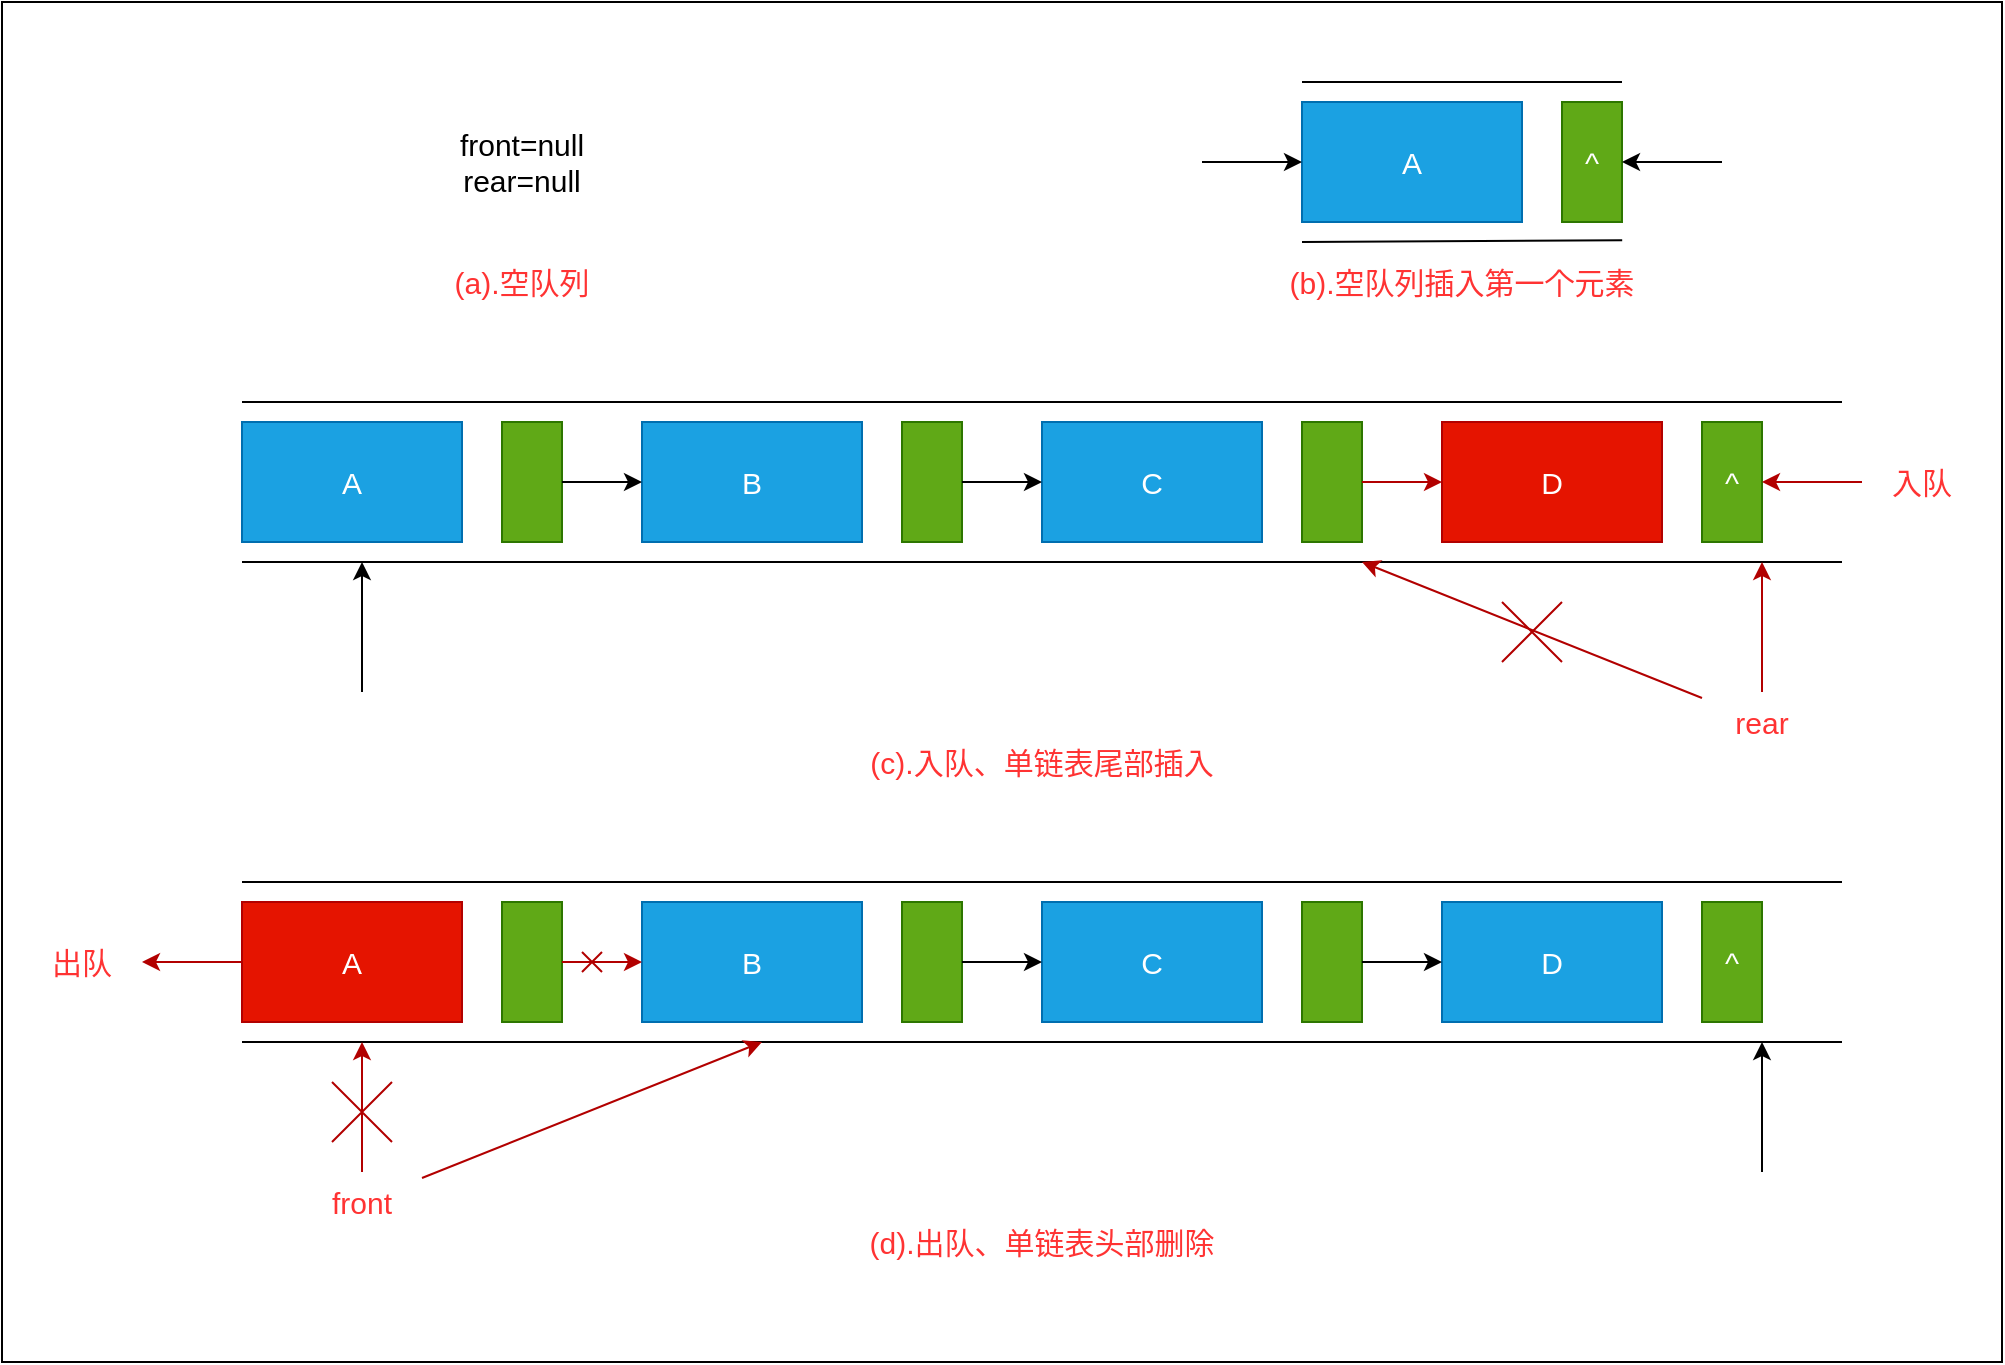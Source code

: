 <mxfile>
    <diagram id="XUlUDG9Rbv5-LNRWMSMm" name="第 1 页">
        <mxGraphModel dx="1674" dy="1170" grid="1" gridSize="10" guides="1" tooltips="1" connect="1" arrows="1" fold="1" page="1" pageScale="1" pageWidth="1169" pageHeight="827" math="0" shadow="0">
            <root>
                <mxCell id="0"/>
                <mxCell id="1" parent="0"/>
                <mxCell id="68" value="" style="rounded=0;whiteSpace=wrap;html=1;fontSize=15;fontColor=#FF3333;" vertex="1" parent="1">
                    <mxGeometry y="40" width="1000" height="680" as="geometry"/>
                </mxCell>
                <mxCell id="2" value="&lt;span style=&quot;font-size: 15px;&quot;&gt;front=null&lt;br&gt;rear=null&lt;br&gt;&lt;/span&gt;" style="text;html=1;strokeColor=none;fillColor=none;align=center;verticalAlign=middle;whiteSpace=wrap;rounded=0;" vertex="1" parent="1">
                    <mxGeometry x="200" y="80" width="120" height="80" as="geometry"/>
                </mxCell>
                <mxCell id="3" value="&lt;font color=&quot;#ff3333&quot;&gt;(a).空队列&lt;/font&gt;" style="text;html=1;strokeColor=none;fillColor=none;align=center;verticalAlign=middle;whiteSpace=wrap;rounded=0;fontSize=15;" vertex="1" parent="1">
                    <mxGeometry x="220" y="160" width="80" height="40" as="geometry"/>
                </mxCell>
                <mxCell id="4" value="" style="endArrow=none;html=1;fontSize=15;fontColor=#FF3333;" edge="1" parent="1">
                    <mxGeometry width="50" height="50" relative="1" as="geometry">
                        <mxPoint x="650" y="80" as="sourcePoint"/>
                        <mxPoint x="810" y="80" as="targetPoint"/>
                    </mxGeometry>
                </mxCell>
                <mxCell id="5" value="" style="endArrow=none;html=1;fontSize=15;fontColor=#FF3333;entryX=0.945;entryY=-0.021;entryDx=0;entryDy=0;entryPerimeter=0;" edge="1" parent="1" target="12">
                    <mxGeometry width="50" height="50" relative="1" as="geometry">
                        <mxPoint x="650" y="160" as="sourcePoint"/>
                        <mxPoint x="850" y="160" as="targetPoint"/>
                    </mxGeometry>
                </mxCell>
                <mxCell id="6" value="&lt;font color=&quot;#ffffff&quot;&gt;A&lt;/font&gt;" style="rounded=0;whiteSpace=wrap;html=1;fontSize=15;fillColor=#1ba1e2;strokeColor=#006EAF;fontColor=#ffffff;" vertex="1" parent="1">
                    <mxGeometry x="650" y="90" width="110" height="60" as="geometry"/>
                </mxCell>
                <mxCell id="7" value="&lt;font color=&quot;#ffffff&quot;&gt;^&lt;/font&gt;" style="rounded=0;whiteSpace=wrap;html=1;fontSize=15;fillColor=#60a917;strokeColor=#2D7600;fontColor=#ffffff;" vertex="1" parent="1">
                    <mxGeometry x="780" y="90" width="30" height="60" as="geometry"/>
                </mxCell>
                <mxCell id="8" value="" style="endArrow=classic;html=1;fontSize=15;fontColor=#FFFFFF;" edge="1" parent="1" source="9">
                    <mxGeometry width="50" height="50" relative="1" as="geometry">
                        <mxPoint x="570" y="120" as="sourcePoint"/>
                        <mxPoint x="650" y="120" as="targetPoint"/>
                    </mxGeometry>
                </mxCell>
                <mxCell id="9" value="front" style="text;html=1;strokeColor=none;fillColor=none;align=center;verticalAlign=middle;whiteSpace=wrap;rounded=0;fontSize=15;fontColor=#FFFFFF;" vertex="1" parent="1">
                    <mxGeometry x="540" y="105" width="60" height="30" as="geometry"/>
                </mxCell>
                <mxCell id="10" value="" style="endArrow=classic;html=1;fontSize=15;fontColor=#FFFFFF;" edge="1" parent="1" source="11">
                    <mxGeometry width="50" height="50" relative="1" as="geometry">
                        <mxPoint x="890" y="120" as="sourcePoint"/>
                        <mxPoint x="810" y="120" as="targetPoint"/>
                    </mxGeometry>
                </mxCell>
                <mxCell id="11" value="rear" style="text;html=1;strokeColor=none;fillColor=none;align=center;verticalAlign=middle;whiteSpace=wrap;rounded=0;fontSize=15;fontColor=#FFFFFF;" vertex="1" parent="1">
                    <mxGeometry x="860" y="105" width="60" height="30" as="geometry"/>
                </mxCell>
                <mxCell id="12" value="&lt;font color=&quot;#ff3333&quot;&gt;(b).空队列插入第一个元素&lt;/font&gt;" style="text;html=1;strokeColor=none;fillColor=none;align=center;verticalAlign=middle;whiteSpace=wrap;rounded=0;fontSize=15;fontColor=#FFFFFF;" vertex="1" parent="1">
                    <mxGeometry x="640" y="160" width="180" height="40" as="geometry"/>
                </mxCell>
                <mxCell id="13" value="" style="endArrow=none;html=1;fontSize=15;fontColor=#FF3333;" edge="1" parent="1">
                    <mxGeometry width="50" height="50" relative="1" as="geometry">
                        <mxPoint x="120" y="240" as="sourcePoint"/>
                        <mxPoint x="920" y="240" as="targetPoint"/>
                    </mxGeometry>
                </mxCell>
                <mxCell id="14" value="" style="endArrow=none;html=1;fontSize=15;fontColor=#FF3333;" edge="1" parent="1">
                    <mxGeometry width="50" height="50" relative="1" as="geometry">
                        <mxPoint x="120" y="320" as="sourcePoint"/>
                        <mxPoint x="920" y="320" as="targetPoint"/>
                    </mxGeometry>
                </mxCell>
                <mxCell id="15" value="&lt;font color=&quot;#ffffff&quot;&gt;A&lt;br&gt;&lt;/font&gt;" style="rounded=0;whiteSpace=wrap;html=1;fontSize=15;fontColor=#ffffff;fillColor=#1ba1e2;strokeColor=#006EAF;" vertex="1" parent="1">
                    <mxGeometry x="120" y="250" width="110" height="60" as="geometry"/>
                </mxCell>
                <mxCell id="16" value="" style="rounded=0;whiteSpace=wrap;html=1;fontSize=15;fontColor=#ffffff;fillColor=#60a917;strokeColor=#2D7600;" vertex="1" parent="1">
                    <mxGeometry x="250" y="250" width="30" height="60" as="geometry"/>
                </mxCell>
                <mxCell id="17" value="&lt;font color=&quot;#ffffff&quot;&gt;B&lt;/font&gt;" style="rounded=0;whiteSpace=wrap;html=1;fontSize=15;fontColor=#ffffff;fillColor=#1ba1e2;strokeColor=#006EAF;" vertex="1" parent="1">
                    <mxGeometry x="320" y="250" width="110" height="60" as="geometry"/>
                </mxCell>
                <mxCell id="18" value="" style="rounded=0;whiteSpace=wrap;html=1;fontSize=15;fontColor=#ffffff;fillColor=#60a917;strokeColor=#2D7600;" vertex="1" parent="1">
                    <mxGeometry x="450" y="250" width="30" height="60" as="geometry"/>
                </mxCell>
                <mxCell id="19" value="&lt;font color=&quot;#ffffff&quot;&gt;C&lt;/font&gt;" style="rounded=0;whiteSpace=wrap;html=1;fontSize=15;fontColor=#ffffff;fillColor=#1ba1e2;strokeColor=#006EAF;" vertex="1" parent="1">
                    <mxGeometry x="520" y="250" width="110" height="60" as="geometry"/>
                </mxCell>
                <mxCell id="20" value="" style="rounded=0;whiteSpace=wrap;html=1;fontSize=15;fontColor=#ffffff;fillColor=#60a917;strokeColor=#2D7600;" vertex="1" parent="1">
                    <mxGeometry x="650" y="250" width="30" height="60" as="geometry"/>
                </mxCell>
                <mxCell id="21" value="&lt;font color=&quot;#ffffff&quot;&gt;D&lt;br&gt;&lt;/font&gt;" style="rounded=0;whiteSpace=wrap;html=1;fontSize=15;fontColor=#ffffff;fillColor=#e51400;strokeColor=#B20000;" vertex="1" parent="1">
                    <mxGeometry x="720" y="250" width="110" height="60" as="geometry"/>
                </mxCell>
                <mxCell id="22" value="&lt;font color=&quot;#ffffff&quot;&gt;^&lt;/font&gt;" style="rounded=0;whiteSpace=wrap;html=1;fontSize=15;fontColor=#ffffff;fillColor=#60a917;strokeColor=#2D7600;" vertex="1" parent="1">
                    <mxGeometry x="850" y="250" width="30" height="60" as="geometry"/>
                </mxCell>
                <mxCell id="23" value="" style="endArrow=none;html=1;fontSize=15;fontColor=#FF3333;" edge="1" parent="1">
                    <mxGeometry width="50" height="50" relative="1" as="geometry">
                        <mxPoint x="120" y="480" as="sourcePoint"/>
                        <mxPoint x="920.0" y="480" as="targetPoint"/>
                    </mxGeometry>
                </mxCell>
                <mxCell id="24" value="" style="endArrow=none;html=1;fontSize=15;fontColor=#FF3333;" edge="1" parent="1">
                    <mxGeometry width="50" height="50" relative="1" as="geometry">
                        <mxPoint x="120" y="560" as="sourcePoint"/>
                        <mxPoint x="920.0" y="560" as="targetPoint"/>
                    </mxGeometry>
                </mxCell>
                <mxCell id="25" value="&lt;font color=&quot;#ffffff&quot;&gt;A&lt;br&gt;&lt;/font&gt;" style="rounded=0;whiteSpace=wrap;html=1;fontSize=15;fontColor=#ffffff;fillColor=#e51400;strokeColor=#B20000;" vertex="1" parent="1">
                    <mxGeometry x="120" y="490" width="110" height="60" as="geometry"/>
                </mxCell>
                <mxCell id="26" value="" style="rounded=0;whiteSpace=wrap;html=1;fontSize=15;fontColor=#ffffff;fillColor=#60a917;strokeColor=#2D7600;" vertex="1" parent="1">
                    <mxGeometry x="250" y="490" width="30" height="60" as="geometry"/>
                </mxCell>
                <mxCell id="27" value="&lt;font color=&quot;#ffffff&quot;&gt;B&lt;/font&gt;" style="rounded=0;whiteSpace=wrap;html=1;fontSize=15;fontColor=#ffffff;fillColor=#1ba1e2;strokeColor=#006EAF;" vertex="1" parent="1">
                    <mxGeometry x="320" y="490" width="110" height="60" as="geometry"/>
                </mxCell>
                <mxCell id="28" value="" style="rounded=0;whiteSpace=wrap;html=1;fontSize=15;fontColor=#ffffff;fillColor=#60a917;strokeColor=#2D7600;" vertex="1" parent="1">
                    <mxGeometry x="450" y="490" width="30" height="60" as="geometry"/>
                </mxCell>
                <mxCell id="29" value="&lt;font color=&quot;#ffffff&quot;&gt;C&lt;/font&gt;" style="rounded=0;whiteSpace=wrap;html=1;fontSize=15;fontColor=#ffffff;fillColor=#1ba1e2;strokeColor=#006EAF;" vertex="1" parent="1">
                    <mxGeometry x="520" y="490" width="110" height="60" as="geometry"/>
                </mxCell>
                <mxCell id="30" value="" style="rounded=0;whiteSpace=wrap;html=1;fontSize=15;fontColor=#ffffff;fillColor=#60a917;strokeColor=#2D7600;" vertex="1" parent="1">
                    <mxGeometry x="650" y="490" width="30" height="60" as="geometry"/>
                </mxCell>
                <mxCell id="31" value="&lt;font color=&quot;#ffffff&quot;&gt;D&lt;br&gt;&lt;/font&gt;" style="rounded=0;whiteSpace=wrap;html=1;fontSize=15;fontColor=#ffffff;fillColor=#1ba1e2;strokeColor=#006EAF;" vertex="1" parent="1">
                    <mxGeometry x="720" y="490" width="110" height="60" as="geometry"/>
                </mxCell>
                <mxCell id="32" value="&lt;font color=&quot;#ffffff&quot;&gt;^&lt;/font&gt;" style="rounded=0;whiteSpace=wrap;html=1;fontSize=15;fontColor=#ffffff;fillColor=#60a917;strokeColor=#2D7600;" vertex="1" parent="1">
                    <mxGeometry x="850" y="490" width="30" height="60" as="geometry"/>
                </mxCell>
                <mxCell id="33" value="" style="endArrow=classic;html=1;fontSize=15;fontColor=#FFFFFF;fillColor=#e51400;strokeColor=#B20000;" edge="1" parent="1" source="34">
                    <mxGeometry width="50" height="50" relative="1" as="geometry">
                        <mxPoint x="960" y="280" as="sourcePoint"/>
                        <mxPoint x="880" y="280" as="targetPoint"/>
                    </mxGeometry>
                </mxCell>
                <mxCell id="34" value="&lt;font color=&quot;#ff3333&quot;&gt;入队&lt;/font&gt;" style="text;html=1;strokeColor=none;fillColor=none;align=center;verticalAlign=middle;whiteSpace=wrap;rounded=0;fontSize=15;fontColor=#FFFFFF;" vertex="1" parent="1">
                    <mxGeometry x="930.0" y="265" width="60" height="30" as="geometry"/>
                </mxCell>
                <mxCell id="35" value="" style="endArrow=classic;html=1;fontSize=15;fontColor=#FFFFFF;" edge="1" parent="1" source="36">
                    <mxGeometry width="50" height="50" relative="1" as="geometry">
                        <mxPoint x="180" y="400" as="sourcePoint"/>
                        <mxPoint x="180" y="320" as="targetPoint"/>
                    </mxGeometry>
                </mxCell>
                <mxCell id="36" value="front" style="text;html=1;strokeColor=none;fillColor=none;align=center;verticalAlign=middle;whiteSpace=wrap;rounded=0;fontSize=15;fontColor=#FFFFFF;" vertex="1" parent="1">
                    <mxGeometry x="150" y="385" width="60" height="30" as="geometry"/>
                </mxCell>
                <mxCell id="37" value="" style="endArrow=classic;html=1;fontSize=15;fontColor=#FFFFFF;exitX=0.5;exitY=0;exitDx=0;exitDy=0;fillColor=#e51400;strokeColor=#B20000;" edge="1" parent="1" source="43">
                    <mxGeometry width="50" height="50" relative="1" as="geometry">
                        <mxPoint x="880" y="400" as="sourcePoint"/>
                        <mxPoint x="880" y="320" as="targetPoint"/>
                    </mxGeometry>
                </mxCell>
                <mxCell id="38" value="" style="endArrow=classic;html=1;fontSize=15;fontColor=#FFFFFF;fillColor=#e51400;strokeColor=#B20000;" edge="1" parent="1" source="43">
                    <mxGeometry width="50" height="50" relative="1" as="geometry">
                        <mxPoint x="880" y="400" as="sourcePoint"/>
                        <mxPoint x="680" y="320" as="targetPoint"/>
                    </mxGeometry>
                </mxCell>
                <mxCell id="43" value="&lt;font color=&quot;#ff3333&quot;&gt;rear&lt;/font&gt;" style="text;html=1;strokeColor=none;fillColor=none;align=center;verticalAlign=middle;whiteSpace=wrap;rounded=0;fontSize=15;fontColor=#FFFFFF;" vertex="1" parent="1">
                    <mxGeometry x="850" y="385" width="60" height="30" as="geometry"/>
                </mxCell>
                <mxCell id="46" value="" style="shape=umlDestroy;fontSize=15;fontColor=#ffffff;fillColor=#e51400;strokeColor=#B20000;" vertex="1" parent="1">
                    <mxGeometry x="750" y="340" width="30" height="30" as="geometry"/>
                </mxCell>
                <mxCell id="50" value="" style="endArrow=classic;html=1;fontSize=15;fontColor=#FFFFFF;fillColor=#e51400;strokeColor=#B20000;" edge="1" parent="1">
                    <mxGeometry width="50" height="50" relative="1" as="geometry">
                        <mxPoint x="120" y="520" as="sourcePoint"/>
                        <mxPoint x="70" y="520" as="targetPoint"/>
                    </mxGeometry>
                </mxCell>
                <mxCell id="51" value="&lt;font color=&quot;#ff3333&quot;&gt;出队&lt;/font&gt;" style="text;html=1;strokeColor=none;fillColor=none;align=center;verticalAlign=middle;whiteSpace=wrap;rounded=0;fontSize=15;fontColor=#FFFFFF;" vertex="1" parent="1">
                    <mxGeometry x="10" y="505" width="60" height="30" as="geometry"/>
                </mxCell>
                <mxCell id="52" value="" style="endArrow=classic;html=1;fontSize=15;fontColor=#FFFFFF;" edge="1" parent="1" source="53">
                    <mxGeometry width="50" height="50" relative="1" as="geometry">
                        <mxPoint x="880" y="640" as="sourcePoint"/>
                        <mxPoint x="880" y="560" as="targetPoint"/>
                    </mxGeometry>
                </mxCell>
                <mxCell id="53" value="rear" style="text;html=1;strokeColor=none;fillColor=none;align=center;verticalAlign=middle;whiteSpace=wrap;rounded=0;fontSize=15;fontColor=#FFFFFF;" vertex="1" parent="1">
                    <mxGeometry x="850" y="625" width="60" height="30" as="geometry"/>
                </mxCell>
                <mxCell id="54" value="" style="endArrow=classic;html=1;fontSize=15;fontColor=#FFFFFF;exitX=0.5;exitY=0;exitDx=0;exitDy=0;fillColor=#e51400;strokeColor=#B20000;" edge="1" parent="1" source="56">
                    <mxGeometry width="50" height="50" relative="1" as="geometry">
                        <mxPoint x="180" y="640" as="sourcePoint"/>
                        <mxPoint x="180" y="560" as="targetPoint"/>
                    </mxGeometry>
                </mxCell>
                <mxCell id="55" value="" style="endArrow=classic;html=1;fontSize=15;fontColor=#FFFFFF;fillColor=#e51400;strokeColor=#B20000;" edge="1" parent="1" source="56">
                    <mxGeometry width="50" height="50" relative="1" as="geometry">
                        <mxPoint x="180" y="640" as="sourcePoint"/>
                        <mxPoint x="380" y="560" as="targetPoint"/>
                    </mxGeometry>
                </mxCell>
                <mxCell id="56" value="&lt;font color=&quot;#ff3333&quot;&gt;front&lt;/font&gt;" style="text;html=1;strokeColor=none;fillColor=none;align=center;verticalAlign=middle;whiteSpace=wrap;rounded=0;fontSize=15;fontColor=#FFFFFF;" vertex="1" parent="1">
                    <mxGeometry x="150" y="625" width="60" height="30" as="geometry"/>
                </mxCell>
                <mxCell id="57" value="" style="shape=umlDestroy;fontSize=15;fontColor=#ffffff;fillColor=#e51400;strokeColor=#B20000;" vertex="1" parent="1">
                    <mxGeometry x="165" y="580" width="30" height="30" as="geometry"/>
                </mxCell>
                <mxCell id="58" value="&lt;font color=&quot;#ff3333&quot;&gt;(c).入队、单链表尾部插入&lt;/font&gt;" style="text;html=1;strokeColor=none;fillColor=none;align=center;verticalAlign=middle;whiteSpace=wrap;rounded=0;fontSize=15;fontColor=#FFFFFF;" vertex="1" parent="1">
                    <mxGeometry x="360" y="400" width="320" height="40" as="geometry"/>
                </mxCell>
                <mxCell id="59" value="&lt;font color=&quot;#ff3333&quot;&gt;(d).出队、单链表头部删除&lt;/font&gt;" style="text;html=1;strokeColor=none;fillColor=none;align=center;verticalAlign=middle;whiteSpace=wrap;rounded=0;fontSize=15;fontColor=#FFFFFF;" vertex="1" parent="1">
                    <mxGeometry x="360" y="640" width="320" height="40" as="geometry"/>
                </mxCell>
                <mxCell id="61" value="" style="endArrow=classic;html=1;fontSize=15;fontColor=#FF3333;entryX=0;entryY=0.5;entryDx=0;entryDy=0;" edge="1" parent="1" target="17">
                    <mxGeometry width="50" height="50" relative="1" as="geometry">
                        <mxPoint x="280" y="280" as="sourcePoint"/>
                        <mxPoint x="330" y="230" as="targetPoint"/>
                    </mxGeometry>
                </mxCell>
                <mxCell id="62" value="" style="endArrow=classic;html=1;fontSize=15;fontColor=#FF3333;entryX=0;entryY=0.5;entryDx=0;entryDy=0;" edge="1" parent="1" target="19">
                    <mxGeometry width="50" height="50" relative="1" as="geometry">
                        <mxPoint x="480" y="280" as="sourcePoint"/>
                        <mxPoint x="530" y="230" as="targetPoint"/>
                    </mxGeometry>
                </mxCell>
                <mxCell id="63" value="" style="endArrow=classic;html=1;fontSize=15;fontColor=#FF3333;entryX=0;entryY=0.5;entryDx=0;entryDy=0;fillColor=#e51400;strokeColor=#B20000;" edge="1" parent="1" target="21">
                    <mxGeometry width="50" height="50" relative="1" as="geometry">
                        <mxPoint x="680" y="280" as="sourcePoint"/>
                        <mxPoint x="730" y="230" as="targetPoint"/>
                    </mxGeometry>
                </mxCell>
                <mxCell id="64" value="" style="endArrow=classic;html=1;fontSize=15;fontColor=#FF3333;entryX=0;entryY=0.5;entryDx=0;entryDy=0;fillColor=#e51400;strokeColor=#B20000;" edge="1" parent="1" target="27">
                    <mxGeometry width="50" height="50" relative="1" as="geometry">
                        <mxPoint x="280" y="520" as="sourcePoint"/>
                        <mxPoint x="330" y="470" as="targetPoint"/>
                    </mxGeometry>
                </mxCell>
                <mxCell id="65" value="" style="endArrow=classic;html=1;fontSize=15;fontColor=#FF3333;entryX=0;entryY=0.5;entryDx=0;entryDy=0;" edge="1" parent="1" target="29">
                    <mxGeometry width="50" height="50" relative="1" as="geometry">
                        <mxPoint x="480" y="520" as="sourcePoint"/>
                        <mxPoint x="530" y="470" as="targetPoint"/>
                    </mxGeometry>
                </mxCell>
                <mxCell id="66" value="" style="endArrow=classic;html=1;fontSize=15;fontColor=#FF3333;entryX=0;entryY=0.5;entryDx=0;entryDy=0;" edge="1" parent="1" target="31">
                    <mxGeometry width="50" height="50" relative="1" as="geometry">
                        <mxPoint x="680" y="520" as="sourcePoint"/>
                        <mxPoint x="730" y="470" as="targetPoint"/>
                    </mxGeometry>
                </mxCell>
                <mxCell id="67" value="" style="shape=umlDestroy;fontSize=15;fontColor=#ffffff;fillColor=#e51400;strokeColor=#B20000;" vertex="1" parent="1">
                    <mxGeometry x="290" y="515" width="10" height="10" as="geometry"/>
                </mxCell>
            </root>
        </mxGraphModel>
    </diagram>
</mxfile>